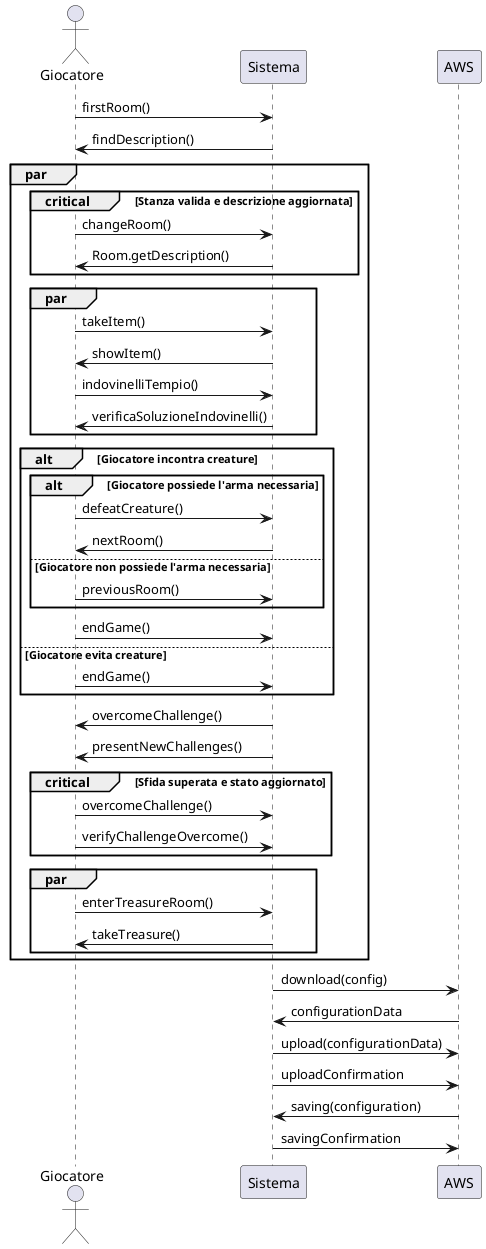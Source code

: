 @startuml
actor Giocatore

participant Sistema
participant AWS

Giocatore -> Sistema: firstRoom()
Sistema -> Giocatore: findDescription()

par
    critical Stanza valida e descrizione aggiornata
        Giocatore -> Sistema: changeRoom()
        Sistema -> Giocatore: Room.getDescription()
    end critical

    par
        Giocatore -> Sistema: takeItem()
        Sistema -> Giocatore: showItem()

        Giocatore -> Sistema: indovinelliTempio()
        Sistema -> Giocatore: verificaSoluzioneIndovinelli()
    end par

    alt Giocatore incontra creature
        alt Giocatore possiede l'arma necessaria
            Giocatore -> Sistema: defeatCreature()
            Sistema -> Giocatore: nextRoom()
        else Giocatore non possiede l'arma necessaria
            Giocatore -> Sistema: previousRoom()
        end alt

        Giocatore -> Sistema: endGame()
    else Giocatore evita creature
        Giocatore -> Sistema: endGame()
    end alt


Sistema -> Giocatore: overcomeChallenge()
Sistema -> Giocatore: presentNewChallenges()

critical Sfida superata e stato aggiornato
    Giocatore -> Sistema: overcomeChallenge()
    Sistema <- Giocatore: verifyChallengeOvercome()
end critical

par
    Giocatore -> Sistema: enterTreasureRoom()
    Sistema -> Giocatore: takeTreasure()
end par
end par
Sistema -> AWS: download(config)
AWS -> Sistema: configurationData

Sistema -> AWS: upload(configurationData)
AWS <- Sistema: uploadConfirmation

Sistema <- AWS: saving(configuration)
AWS <- Sistema: savingConfirmation
@enduml
